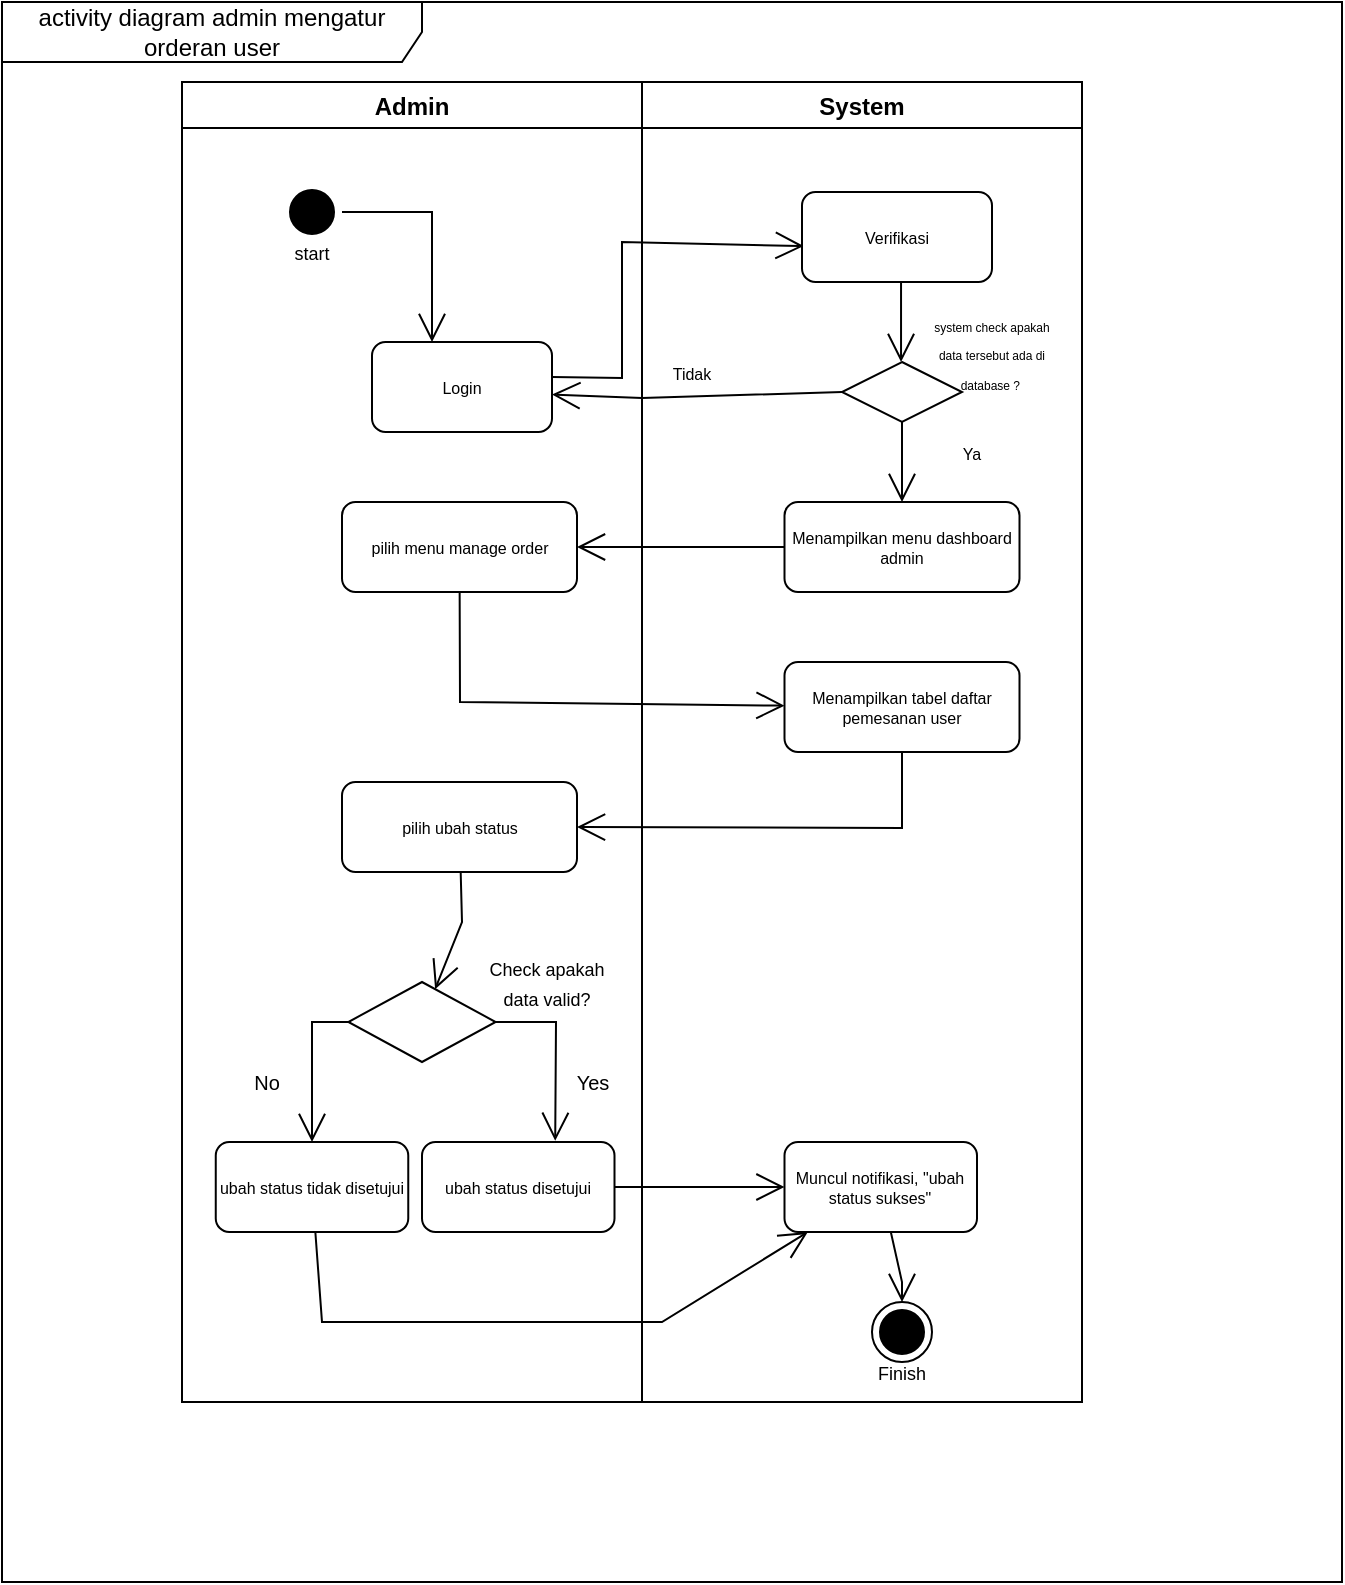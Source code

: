 <mxfile version="17.4.6" type="github">
  <diagram id="kA9SvveJpOIePVU9bLyc" name="Page-1">
    <mxGraphModel dx="1335" dy="669" grid="1" gridSize="10" guides="1" tooltips="1" connect="1" arrows="1" fold="1" page="1" pageScale="1" pageWidth="850" pageHeight="1100" math="0" shadow="0">
      <root>
        <mxCell id="0" />
        <mxCell id="1" parent="0" />
        <mxCell id="yfkK_jNoDHx1YTj3k3sY-1" value="activity diagram admin mengatur orderan user" style="shape=umlFrame;whiteSpace=wrap;html=1;width=210;height=30;" vertex="1" parent="1">
          <mxGeometry x="130" y="40" width="670" height="790" as="geometry" />
        </mxCell>
        <mxCell id="yfkK_jNoDHx1YTj3k3sY-2" value="Admin" style="swimlane;" vertex="1" parent="1">
          <mxGeometry x="220" y="80" width="230" height="660" as="geometry" />
        </mxCell>
        <mxCell id="yfkK_jNoDHx1YTj3k3sY-29" value="" style="rhombus;whiteSpace=wrap;html=1;" vertex="1" parent="yfkK_jNoDHx1YTj3k3sY-2">
          <mxGeometry x="83.18" y="450" width="73.64" height="40" as="geometry" />
        </mxCell>
        <mxCell id="yfkK_jNoDHx1YTj3k3sY-32" value="ubah status disetujui" style="rounded=1;whiteSpace=wrap;html=1;fontSize=8;" vertex="1" parent="yfkK_jNoDHx1YTj3k3sY-2">
          <mxGeometry x="120" y="530" width="96.25" height="45" as="geometry" />
        </mxCell>
        <mxCell id="yfkK_jNoDHx1YTj3k3sY-35" value="" style="endArrow=open;endFill=1;endSize=12;html=1;rounded=0;fontSize=9;exitX=1;exitY=0.5;exitDx=0;exitDy=0;entryX=0.692;entryY=-0.013;entryDx=0;entryDy=0;entryPerimeter=0;" edge="1" parent="yfkK_jNoDHx1YTj3k3sY-2" source="yfkK_jNoDHx1YTj3k3sY-29" target="yfkK_jNoDHx1YTj3k3sY-32">
          <mxGeometry width="160" relative="1" as="geometry">
            <mxPoint x="93.18" y="480" as="sourcePoint" />
            <mxPoint x="55.004" y="540" as="targetPoint" />
            <Array as="points">
              <mxPoint x="187" y="470" />
            </Array>
          </mxGeometry>
        </mxCell>
        <mxCell id="yfkK_jNoDHx1YTj3k3sY-3" value="System" style="swimlane;startSize=23;" vertex="1" parent="1">
          <mxGeometry x="450" y="80" width="220" height="660" as="geometry" />
        </mxCell>
        <mxCell id="yfkK_jNoDHx1YTj3k3sY-5" value="" style="ellipse;html=1;shape=endState;fillColor=#000000;strokeColor=#000000;fontSize=8;" vertex="1" parent="yfkK_jNoDHx1YTj3k3sY-3">
          <mxGeometry x="115" y="610" width="30" height="30" as="geometry" />
        </mxCell>
        <mxCell id="yfkK_jNoDHx1YTj3k3sY-7" value="&lt;font style=&quot;font-size: 9px&quot;&gt;Finish&lt;/font&gt;" style="text;html=1;strokeColor=none;fillColor=none;align=center;verticalAlign=middle;whiteSpace=wrap;rounded=0;" vertex="1" parent="yfkK_jNoDHx1YTj3k3sY-3">
          <mxGeometry x="100" y="630" width="60" height="30" as="geometry" />
        </mxCell>
        <mxCell id="yfkK_jNoDHx1YTj3k3sY-8" value="&lt;font style=&quot;font-size: 6px&quot;&gt;system check apakah data tersebut ada di database ?&amp;nbsp;&lt;/font&gt;" style="text;html=1;strokeColor=none;fillColor=none;align=center;verticalAlign=middle;whiteSpace=wrap;rounded=0;" vertex="1" parent="yfkK_jNoDHx1YTj3k3sY-3">
          <mxGeometry x="140" y="120" width="70" height="30" as="geometry" />
        </mxCell>
        <mxCell id="yfkK_jNoDHx1YTj3k3sY-40" value="Muncul notifikasi, &quot;ubah status sukses&quot;" style="rounded=1;whiteSpace=wrap;html=1;fontSize=8;" vertex="1" parent="yfkK_jNoDHx1YTj3k3sY-3">
          <mxGeometry x="71.25" y="530" width="96.25" height="45" as="geometry" />
        </mxCell>
        <mxCell id="yfkK_jNoDHx1YTj3k3sY-43" value="" style="endArrow=open;endFill=1;endSize=12;html=1;rounded=0;fontSize=9;" edge="1" parent="yfkK_jNoDHx1YTj3k3sY-3" source="yfkK_jNoDHx1YTj3k3sY-40" target="yfkK_jNoDHx1YTj3k3sY-5">
          <mxGeometry width="160" relative="1" as="geometry">
            <mxPoint x="-80.658" y="405" as="sourcePoint" />
            <mxPoint x="-93.428" y="463.57" as="targetPoint" />
            <Array as="points">
              <mxPoint x="130" y="600" />
            </Array>
          </mxGeometry>
        </mxCell>
        <mxCell id="yfkK_jNoDHx1YTj3k3sY-9" value="" style="ellipse;html=1;shape=startState;fillColor=#000000;strokeColor=#000000;" vertex="1" parent="1">
          <mxGeometry x="270" y="130" width="30" height="30" as="geometry" />
        </mxCell>
        <mxCell id="yfkK_jNoDHx1YTj3k3sY-10" value="&lt;font style=&quot;font-size: 9px&quot;&gt;start&lt;/font&gt;" style="text;html=1;strokeColor=none;fillColor=none;align=center;verticalAlign=middle;whiteSpace=wrap;rounded=0;" vertex="1" parent="1">
          <mxGeometry x="255" y="150" width="60" height="30" as="geometry" />
        </mxCell>
        <mxCell id="yfkK_jNoDHx1YTj3k3sY-11" value="" style="endArrow=open;endFill=1;endSize=12;html=1;rounded=0;fontSize=9;" edge="1" parent="1" source="yfkK_jNoDHx1YTj3k3sY-9">
          <mxGeometry width="160" relative="1" as="geometry">
            <mxPoint x="300" y="200" as="sourcePoint" />
            <mxPoint x="345.0" y="210" as="targetPoint" />
            <Array as="points">
              <mxPoint x="345" y="145" />
            </Array>
          </mxGeometry>
        </mxCell>
        <mxCell id="yfkK_jNoDHx1YTj3k3sY-12" value="" style="endArrow=open;endFill=1;endSize=12;html=1;rounded=0;fontSize=9;exitX=1;exitY=0.5;exitDx=0;exitDy=0;entryX=0.009;entryY=0.601;entryDx=0;entryDy=0;entryPerimeter=0;" edge="1" parent="1" target="yfkK_jNoDHx1YTj3k3sY-20">
          <mxGeometry width="160" relative="1" as="geometry">
            <mxPoint x="405.0" y="227.5" as="sourcePoint" />
            <mxPoint x="490" y="161" as="targetPoint" />
            <Array as="points">
              <mxPoint x="440" y="228" />
              <mxPoint x="440" y="160" />
            </Array>
          </mxGeometry>
        </mxCell>
        <mxCell id="yfkK_jNoDHx1YTj3k3sY-13" value="" style="rhombus;whiteSpace=wrap;html=1;fontSize=9;strokeColor=#000000;" vertex="1" parent="1">
          <mxGeometry x="550" y="220" width="60" height="30" as="geometry" />
        </mxCell>
        <mxCell id="yfkK_jNoDHx1YTj3k3sY-14" value="" style="endArrow=open;endFill=1;endSize=12;html=1;rounded=0;fontSize=9;exitX=0;exitY=0.5;exitDx=0;exitDy=0;entryX=1;entryY=0.75;entryDx=0;entryDy=0;" edge="1" parent="1" source="yfkK_jNoDHx1YTj3k3sY-13">
          <mxGeometry width="160" relative="1" as="geometry">
            <mxPoint x="415" y="237.5" as="sourcePoint" />
            <mxPoint x="405.0" y="236.25" as="targetPoint" />
            <Array as="points">
              <mxPoint x="450" y="238" />
            </Array>
          </mxGeometry>
        </mxCell>
        <mxCell id="yfkK_jNoDHx1YTj3k3sY-15" value="" style="endArrow=open;endFill=1;endSize=12;html=1;rounded=0;fontSize=9;entryX=0.5;entryY=0;entryDx=0;entryDy=0;" edge="1" parent="1" source="yfkK_jNoDHx1YTj3k3sY-13">
          <mxGeometry width="160" relative="1" as="geometry">
            <mxPoint x="560" y="245" as="sourcePoint" />
            <mxPoint x="580.0" y="290" as="targetPoint" />
            <Array as="points" />
          </mxGeometry>
        </mxCell>
        <mxCell id="yfkK_jNoDHx1YTj3k3sY-16" value="" style="endArrow=open;endFill=1;endSize=12;html=1;rounded=0;fontSize=9;entryX=0.5;entryY=0;entryDx=0;entryDy=0;" edge="1" parent="1">
          <mxGeometry width="160" relative="1" as="geometry">
            <mxPoint x="579.52" y="180" as="sourcePoint" />
            <mxPoint x="579.52" y="220" as="targetPoint" />
            <Array as="points" />
          </mxGeometry>
        </mxCell>
        <mxCell id="yfkK_jNoDHx1YTj3k3sY-17" value="&lt;font style=&quot;font-size: 8px&quot;&gt;Ya&lt;/font&gt;" style="text;html=1;strokeColor=none;fillColor=none;align=center;verticalAlign=middle;whiteSpace=wrap;rounded=0;" vertex="1" parent="1">
          <mxGeometry x="580" y="250" width="70" height="30" as="geometry" />
        </mxCell>
        <mxCell id="yfkK_jNoDHx1YTj3k3sY-18" value="&lt;span style=&quot;font-size: 8px&quot;&gt;Tidak&lt;/span&gt;" style="text;html=1;strokeColor=none;fillColor=none;align=center;verticalAlign=middle;whiteSpace=wrap;rounded=0;" vertex="1" parent="1">
          <mxGeometry x="440" y="210" width="70" height="30" as="geometry" />
        </mxCell>
        <mxCell id="yfkK_jNoDHx1YTj3k3sY-19" value="Login" style="rounded=1;whiteSpace=wrap;html=1;fontSize=8;" vertex="1" parent="1">
          <mxGeometry x="315" y="210" width="90" height="45" as="geometry" />
        </mxCell>
        <mxCell id="yfkK_jNoDHx1YTj3k3sY-20" value="Verifikasi" style="rounded=1;whiteSpace=wrap;html=1;fontSize=8;" vertex="1" parent="1">
          <mxGeometry x="530" y="135" width="95" height="45" as="geometry" />
        </mxCell>
        <mxCell id="yfkK_jNoDHx1YTj3k3sY-21" value="Menampilkan menu dashboard admin" style="rounded=1;whiteSpace=wrap;html=1;fontSize=8;" vertex="1" parent="1">
          <mxGeometry x="521.25" y="290" width="117.5" height="45" as="geometry" />
        </mxCell>
        <mxCell id="yfkK_jNoDHx1YTj3k3sY-22" value="pilih menu manage order" style="rounded=1;whiteSpace=wrap;html=1;fontSize=8;" vertex="1" parent="1">
          <mxGeometry x="300" y="290" width="117.5" height="45" as="geometry" />
        </mxCell>
        <mxCell id="yfkK_jNoDHx1YTj3k3sY-23" value="" style="endArrow=open;endFill=1;endSize=12;html=1;rounded=0;fontSize=9;" edge="1" parent="1" source="yfkK_jNoDHx1YTj3k3sY-21" target="yfkK_jNoDHx1YTj3k3sY-22">
          <mxGeometry width="160" relative="1" as="geometry">
            <mxPoint x="560" y="245" as="sourcePoint" />
            <mxPoint x="415" y="246.25" as="targetPoint" />
            <Array as="points" />
          </mxGeometry>
        </mxCell>
        <mxCell id="yfkK_jNoDHx1YTj3k3sY-24" value="Menampilkan tabel daftar pemesanan user" style="rounded=1;whiteSpace=wrap;html=1;fontSize=8;" vertex="1" parent="1">
          <mxGeometry x="521.25" y="370" width="117.5" height="45" as="geometry" />
        </mxCell>
        <mxCell id="yfkK_jNoDHx1YTj3k3sY-25" value="" style="endArrow=open;endFill=1;endSize=12;html=1;rounded=0;fontSize=9;" edge="1" parent="1" source="yfkK_jNoDHx1YTj3k3sY-22" target="yfkK_jNoDHx1YTj3k3sY-24">
          <mxGeometry width="160" relative="1" as="geometry">
            <mxPoint x="531.25" y="322.5" as="sourcePoint" />
            <mxPoint x="427.5" y="322.5" as="targetPoint" />
            <Array as="points">
              <mxPoint x="359" y="390" />
            </Array>
          </mxGeometry>
        </mxCell>
        <mxCell id="yfkK_jNoDHx1YTj3k3sY-26" value="pilih ubah status" style="rounded=1;whiteSpace=wrap;html=1;fontSize=8;" vertex="1" parent="1">
          <mxGeometry x="300" y="430" width="117.5" height="45" as="geometry" />
        </mxCell>
        <mxCell id="yfkK_jNoDHx1YTj3k3sY-27" value="" style="endArrow=open;endFill=1;endSize=12;html=1;rounded=0;fontSize=9;entryX=1;entryY=0.5;entryDx=0;entryDy=0;" edge="1" parent="1" source="yfkK_jNoDHx1YTj3k3sY-24" target="yfkK_jNoDHx1YTj3k3sY-26">
          <mxGeometry width="160" relative="1" as="geometry">
            <mxPoint x="531.25" y="322.5" as="sourcePoint" />
            <mxPoint x="427.5" y="322.5" as="targetPoint" />
            <Array as="points">
              <mxPoint x="580" y="453" />
            </Array>
          </mxGeometry>
        </mxCell>
        <mxCell id="yfkK_jNoDHx1YTj3k3sY-30" value="" style="endArrow=open;endFill=1;endSize=12;html=1;rounded=0;fontSize=9;" edge="1" parent="1" source="yfkK_jNoDHx1YTj3k3sY-26" target="yfkK_jNoDHx1YTj3k3sY-29">
          <mxGeometry width="160" relative="1" as="geometry">
            <mxPoint x="590" y="425" as="sourcePoint" />
            <mxPoint x="427.5" y="462.5" as="targetPoint" />
            <Array as="points">
              <mxPoint x="360" y="500" />
            </Array>
          </mxGeometry>
        </mxCell>
        <mxCell id="yfkK_jNoDHx1YTj3k3sY-31" value="&lt;font style=&quot;font-size: 9px&quot;&gt;Check apakah data valid?&lt;/font&gt;&lt;span style=&quot;color: rgba(0 , 0 , 0 , 0) ; font-family: monospace ; font-size: 0px&quot;&gt;%3CmxGraphModel%3E%3Croot%3E%3CmxCell%20id%3D%220%22%2F%3E%3CmxCell%20id%3D%221%22%20parent%3D%220%22%2F%3E%3CmxCell%20id%3D%222%22%20value%3D%22%22%20style%3D%22endArrow%3Dopen%3BendFill%3D1%3BendSize%3D12%3Bhtml%3D1%3Brounded%3D0%3BfontSize%3D9%3BexitX%3D0%3BexitY%3D0.5%3BexitDx%3D0%3BexitDy%3D0%3B%22%20edge%3D%221%22%20parent%3D%221%22%3E%3CmxGeometry%20width%3D%22160%22%20relative%3D%221%22%20as%3D%22geometry%22%3E%3CmxPoint%20x%3D%22323.18%22%20y%3D%22550%22%20as%3D%22sourcePoint%22%2F%3E%3CmxPoint%20x%3D%22285.004%22%20y%3D%22610%22%20as%3D%22targetPoint%22%2F%3E%3CArray%20as%3D%22points%22%3E%3CmxPoint%20x%3D%22285%22%20y%3D%22550%22%2F%3E%3C%2FArray%3E%3C%2FmxGeometry%3E%3C%2FmxCell%3E%3C%2Froot%3E%3C%2FmxGraphModel%3E&lt;/span&gt;" style="text;html=1;strokeColor=none;fillColor=none;align=center;verticalAlign=middle;whiteSpace=wrap;rounded=0;" vertex="1" parent="1">
          <mxGeometry x="365" y="520" width="75" height="20" as="geometry" />
        </mxCell>
        <mxCell id="yfkK_jNoDHx1YTj3k3sY-33" value="ubah status tidak disetujui" style="rounded=1;whiteSpace=wrap;html=1;fontSize=8;" vertex="1" parent="1">
          <mxGeometry x="236.88" y="610" width="96.25" height="45" as="geometry" />
        </mxCell>
        <mxCell id="yfkK_jNoDHx1YTj3k3sY-34" value="" style="endArrow=open;endFill=1;endSize=12;html=1;rounded=0;fontSize=9;exitX=0;exitY=0.5;exitDx=0;exitDy=0;" edge="1" parent="1" source="yfkK_jNoDHx1YTj3k3sY-29" target="yfkK_jNoDHx1YTj3k3sY-33">
          <mxGeometry width="160" relative="1" as="geometry">
            <mxPoint x="369.342" y="485" as="sourcePoint" />
            <mxPoint x="370.0" y="540" as="targetPoint" />
            <Array as="points">
              <mxPoint x="285" y="550" />
            </Array>
          </mxGeometry>
        </mxCell>
        <mxCell id="yfkK_jNoDHx1YTj3k3sY-38" value="&lt;font size=&quot;1&quot;&gt;Yes&lt;/font&gt;" style="text;html=1;strokeColor=none;fillColor=none;align=center;verticalAlign=middle;whiteSpace=wrap;rounded=0;" vertex="1" parent="1">
          <mxGeometry x="388" y="570" width="75" height="20" as="geometry" />
        </mxCell>
        <mxCell id="yfkK_jNoDHx1YTj3k3sY-39" value="&lt;font size=&quot;1&quot;&gt;No&lt;/font&gt;" style="text;html=1;strokeColor=none;fillColor=none;align=center;verticalAlign=middle;whiteSpace=wrap;rounded=0;" vertex="1" parent="1">
          <mxGeometry x="225" y="570" width="75" height="20" as="geometry" />
        </mxCell>
        <mxCell id="yfkK_jNoDHx1YTj3k3sY-41" value="" style="endArrow=open;endFill=1;endSize=12;html=1;rounded=0;fontSize=9;" edge="1" parent="1" source="yfkK_jNoDHx1YTj3k3sY-32" target="yfkK_jNoDHx1YTj3k3sY-40">
          <mxGeometry width="160" relative="1" as="geometry">
            <mxPoint x="386.82" y="560" as="sourcePoint" />
            <mxPoint x="416.605" y="619.415" as="targetPoint" />
            <Array as="points" />
          </mxGeometry>
        </mxCell>
        <mxCell id="yfkK_jNoDHx1YTj3k3sY-42" value="" style="endArrow=open;endFill=1;endSize=12;html=1;rounded=0;fontSize=9;" edge="1" parent="1" source="yfkK_jNoDHx1YTj3k3sY-33" target="yfkK_jNoDHx1YTj3k3sY-40">
          <mxGeometry width="160" relative="1" as="geometry">
            <mxPoint x="446.25" y="642.5" as="sourcePoint" />
            <mxPoint x="531.25" y="642.5" as="targetPoint" />
            <Array as="points">
              <mxPoint x="290" y="700" />
              <mxPoint x="460" y="700" />
            </Array>
          </mxGeometry>
        </mxCell>
      </root>
    </mxGraphModel>
  </diagram>
</mxfile>
